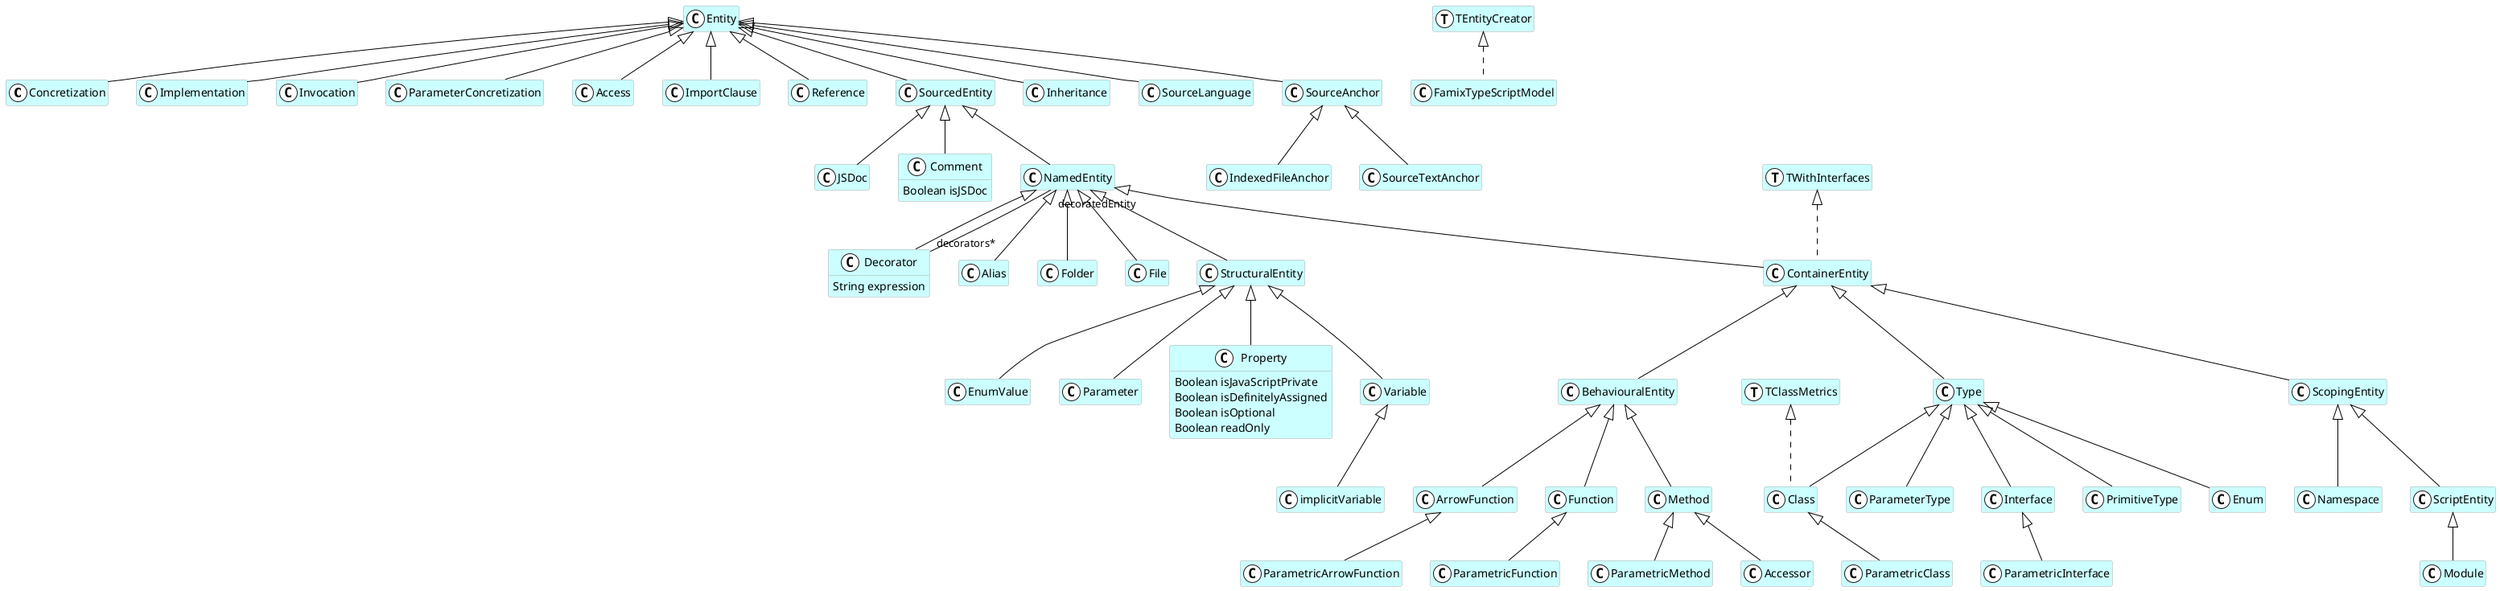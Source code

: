 @startumlhide empty membersskinparam class {  BackgroundColor white  ArrowColor black  BorderColor darkGray}class Concretization <<(C,white)>> #CCFFFF {}class JSDoc <<(C,white)>> #CCFFFF {}class BehaviouralEntity <<(C,white)>> #CCFFFF {}class ParametricClass <<(C,white)>> #CCFFFF {}class ParameterType <<(C,white)>> #CCFFFF {}class EnumValue <<(C,white)>> #CCFFFF {}class Parameter <<(C,white)>> #CCFFFF {}class Type <<(C,white)>> #CCFFFF {}class Implementation <<(C,white)>> #CCFFFF {}class Alias <<(C,white)>> #CCFFFF {}class TWithInterfaces <<(T,white)>> #CCFFFF {}class ParametricFunction <<(C,white)>> #CCFFFF {}class Invocation <<(C,white)>> #CCFFFF {}class Class <<(C,white)>> #CCFFFF {}class Property <<(C,white)>> #CCFFFF {  Boolean isJavaScriptPrivate  Boolean isDefinitelyAssigned  Boolean isOptional  Boolean readOnly}class TEntityCreator <<(T,white)>> #CCFFFF {}class ParameterConcretization <<(C,white)>> #CCFFFF {}class ParametricArrowFunction <<(C,white)>> #CCFFFF {}class ArrowFunction <<(C,white)>> #CCFFFF {}class Decorator <<(C,white)>> #CCFFFF {  String expression}class Module <<(C,white)>> #CCFFFF {}class Function <<(C,white)>> #CCFFFF {}class Method <<(C,white)>> #CCFFFF {}class TClassMetrics <<(T,white)>> #CCFFFF {}class Access <<(C,white)>> #CCFFFF {}class Comment <<(C,white)>> #CCFFFF {  Boolean isJSDoc}class ImportClause <<(C,white)>> #CCFFFF {}class IndexedFileAnchor <<(C,white)>> #CCFFFF {}class Reference <<(C,white)>> #CCFFFF {}class SourcedEntity <<(C,white)>> #CCFFFF {}class Variable <<(C,white)>> #CCFFFF {}class Folder <<(C,white)>> #CCFFFF {}class ParametricInterface <<(C,white)>> #CCFFFF {}class Namespace <<(C,white)>> #CCFFFF {}class implicitVariable <<(C,white)>> #CCFFFF {}class Interface <<(C,white)>> #CCFFFF {}class Inheritance <<(C,white)>> #CCFFFF {}class ParametricMethod <<(C,white)>> #CCFFFF {}class Entity <<(C,white)>> #CCFFFF {}class ScriptEntity <<(C,white)>> #CCFFFF {}class PrimitiveType <<(C,white)>> #CCFFFF {}class ScopingEntity <<(C,white)>> #CCFFFF {}class Accessor <<(C,white)>> #CCFFFF {}class File <<(C,white)>> #CCFFFF {}class StructuralEntity <<(C,white)>> #CCFFFF {}class NamedEntity <<(C,white)>> #CCFFFF {}class ContainerEntity <<(C,white)>> #CCFFFF {}class SourceTextAnchor <<(C,white)>> #CCFFFF {}class FamixTypeScriptModel <<(C,white)>> #CCFFFF {}class SourceLanguage <<(C,white)>> #CCFFFF {}class SourceAnchor <<(C,white)>> #CCFFFF {}class Enum <<(C,white)>> #CCFFFF {}Entity <|-- ConcretizationClass <|-- ParametricClassContainerEntity <|-- BehaviouralEntitySourcedEntity <|-- JSDocType <|-- ParameterTypeContainerEntity <|-- TypeEntity <|-- ImplementationStructuralEntity <|-- EnumValueNamedEntity <|-- AliasStructuralEntity <|-- ParameterFunction <|-- ParametricFunctionEntity <|-- InvocationType <|-- ClassStructuralEntity <|-- PropertyEntity <|-- ParameterConcretizationNamedEntity <|-- DecoratorBehaviouralEntity <|-- ArrowFunctionArrowFunction <|-- ParametricArrowFunctionScriptEntity <|-- ModuleBehaviouralEntity <|-- FunctionBehaviouralEntity <|-- MethodEntity <|-- AccessEntity <|-- ImportClauseSourcedEntity <|-- CommentSourceAnchor <|-- IndexedFileAnchorEntity <|-- ReferenceEntity <|-- SourcedEntityInterface <|-- ParametricInterfaceStructuralEntity <|-- VariableNamedEntity <|-- FolderVariable <|-- implicitVariableScopingEntity <|-- NamespaceType <|-- InterfaceEntity <|-- InheritanceMethod <|-- ParametricMethodScopingEntity <|-- ScriptEntityType <|-- PrimitiveTypeMethod <|-- AccessorContainerEntity <|-- ScopingEntityNamedEntity <|-- FileNamedEntity <|-- StructuralEntitySourcedEntity <|-- NamedEntityNamedEntity <|-- ContainerEntitySourceAnchor <|-- SourceTextAnchorEntity <|-- SourceLanguageEntity <|-- SourceAnchorType <|-- EnumTClassMetrics <|.. ClassTWithInterfaces <|.. ContainerEntityTEntityCreator <|.. FamixTypeScriptModelDecorator "decorators*" -- "decoratedEntity" NamedEntity@enduml